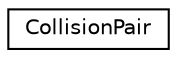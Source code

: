 digraph "Graphical Class Hierarchy"
{
  edge [fontname="Helvetica",fontsize="10",labelfontname="Helvetica",labelfontsize="10"];
  node [fontname="Helvetica",fontsize="10",shape=record];
  rankdir="LR";
  Node1 [label="CollisionPair",height=0.2,width=0.4,color="black", fillcolor="white", style="filled",URL="$structCollisionPair.html"];
}
